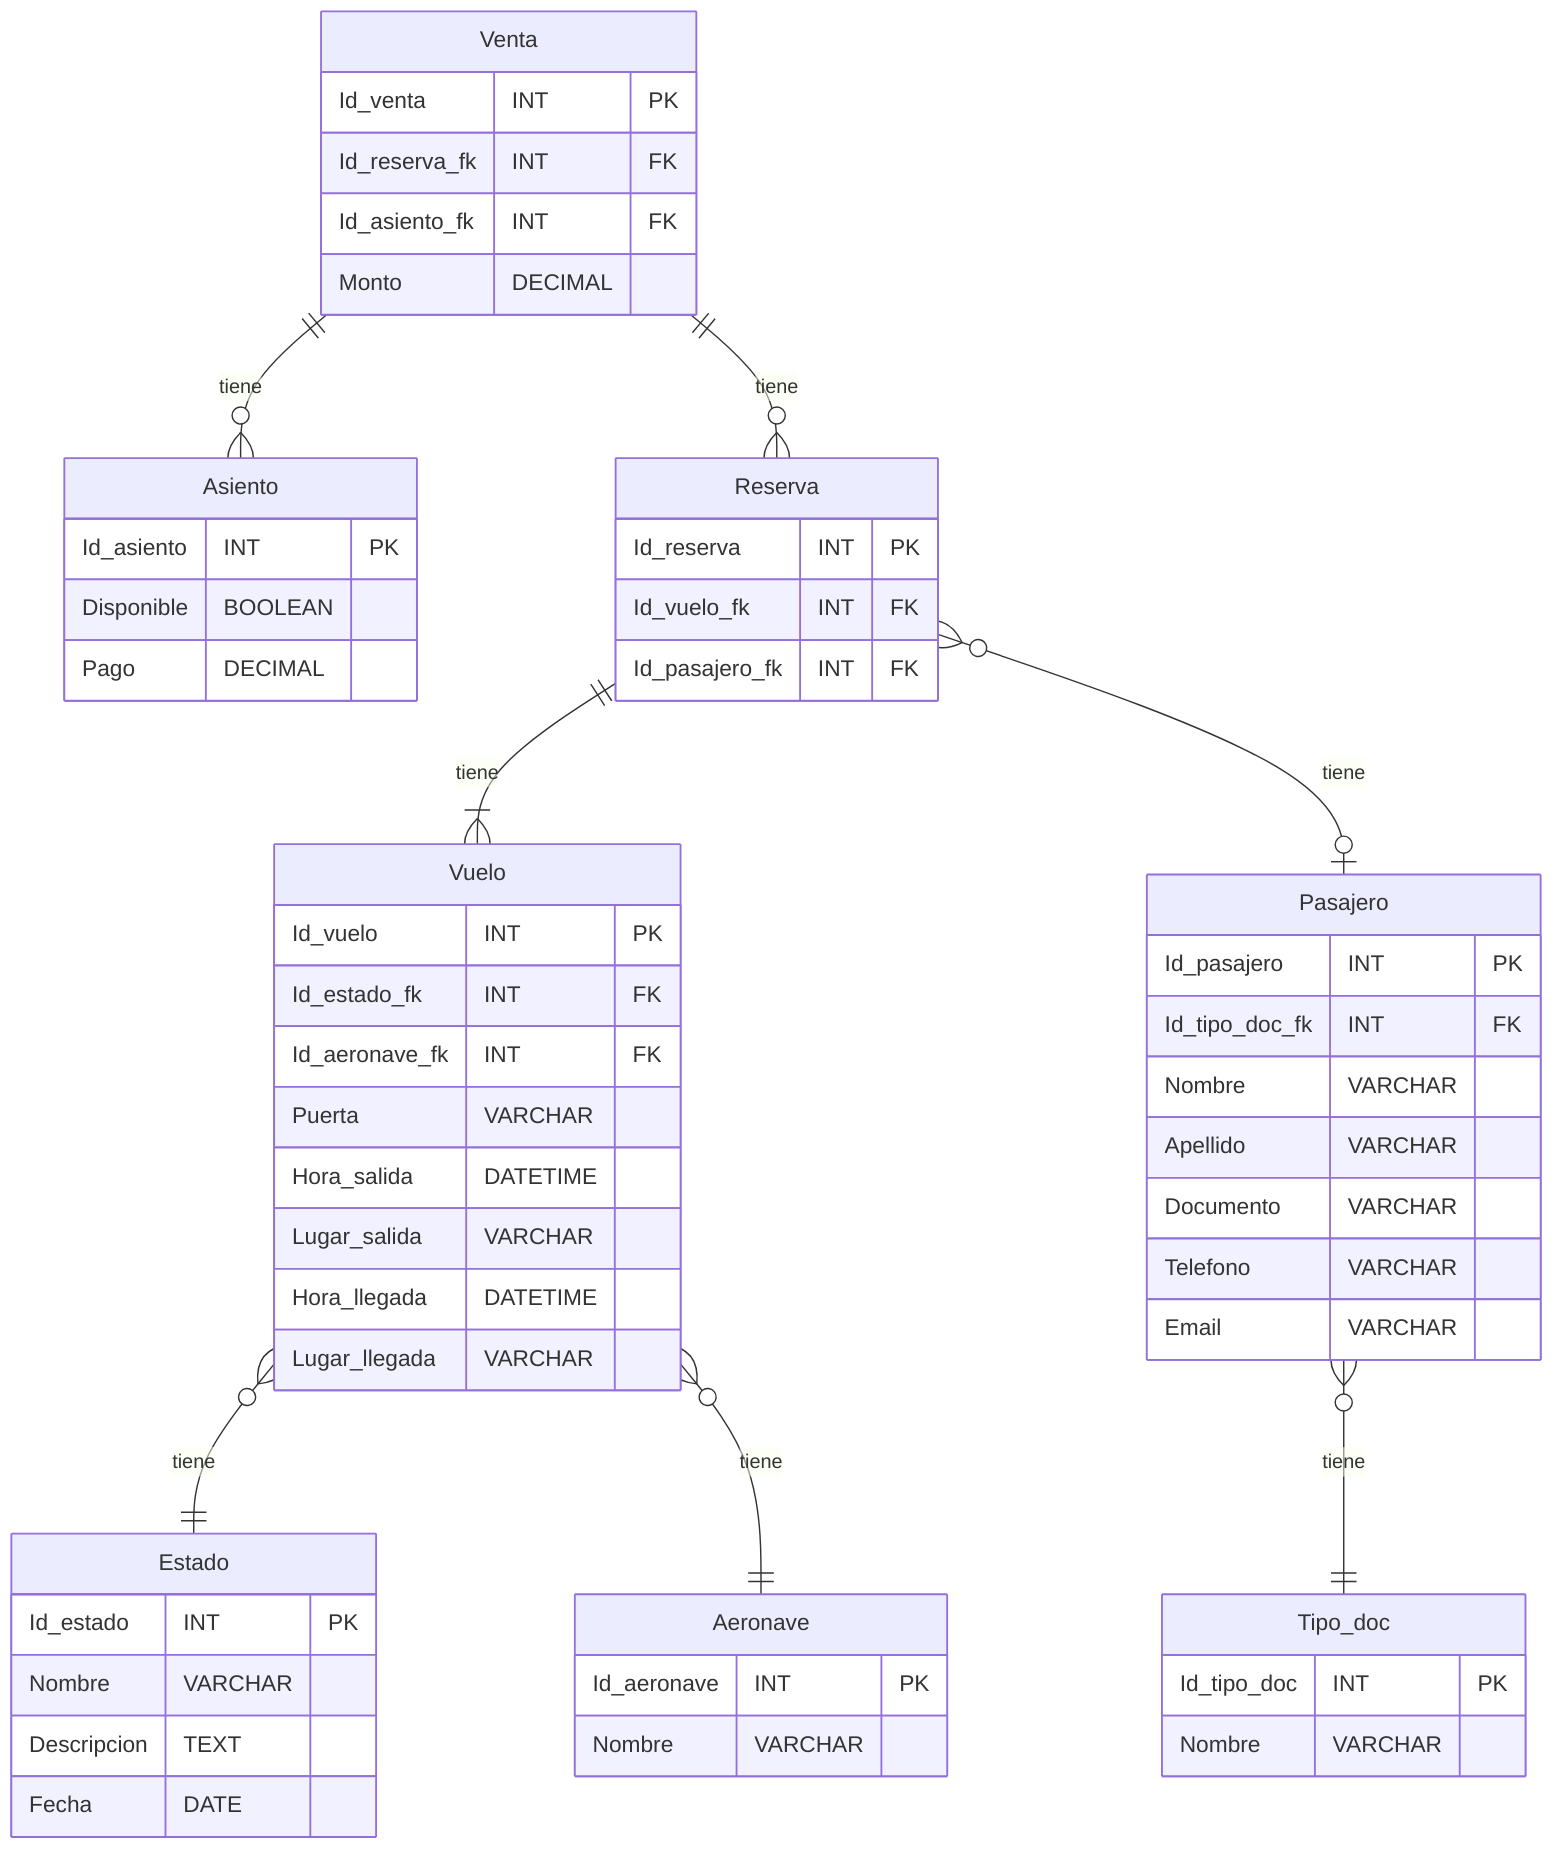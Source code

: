 erDiagram
    Tipo_doc {
        Id_tipo_doc INT PK
        Nombre VARCHAR
    }

    Estado {
        Id_estado INT PK
        Nombre VARCHAR
        Descripcion TEXT
        Fecha DATE
    }

    Aeronave {
        Id_aeronave INT PK
        Nombre VARCHAR
    }

    Pasajero {
        Id_pasajero INT PK
        Id_tipo_doc_fk INT FK
        Nombre VARCHAR
        Apellido VARCHAR
        Documento VARCHAR
        Telefono VARCHAR
        Email VARCHAR
    }

    Asiento {
        Id_asiento INT PK
        Disponible BOOLEAN
        Pago DECIMAL
    }

    Vuelo {
        Id_vuelo INT PK
        Id_estado_fk INT FK
        Id_aeronave_fk INT FK
        Puerta VARCHAR
        Hora_salida DATETIME
        Lugar_salida VARCHAR
        Hora_llegada DATETIME
        Lugar_llegada VARCHAR
    }

    Reserva {
        Id_reserva INT PK
        Id_vuelo_fk INT FK
        Id_pasajero_fk INT FK
    }

    Venta {
        Id_venta INT PK
        Id_reserva_fk INT FK
        Id_asiento_fk INT FK
        Monto DECIMAL
    }

    Pasajero }o--|| Tipo_doc: tiene
    Reserva ||--|{ Vuelo: tiene
    Reserva }o--o| Pasajero: tiene
    Venta ||--o{ Reserva: tiene
    Venta ||--o{ Asiento: tiene
    Vuelo }o--|| Estado: tiene
    Vuelo }o--|| Aeronave: tiene